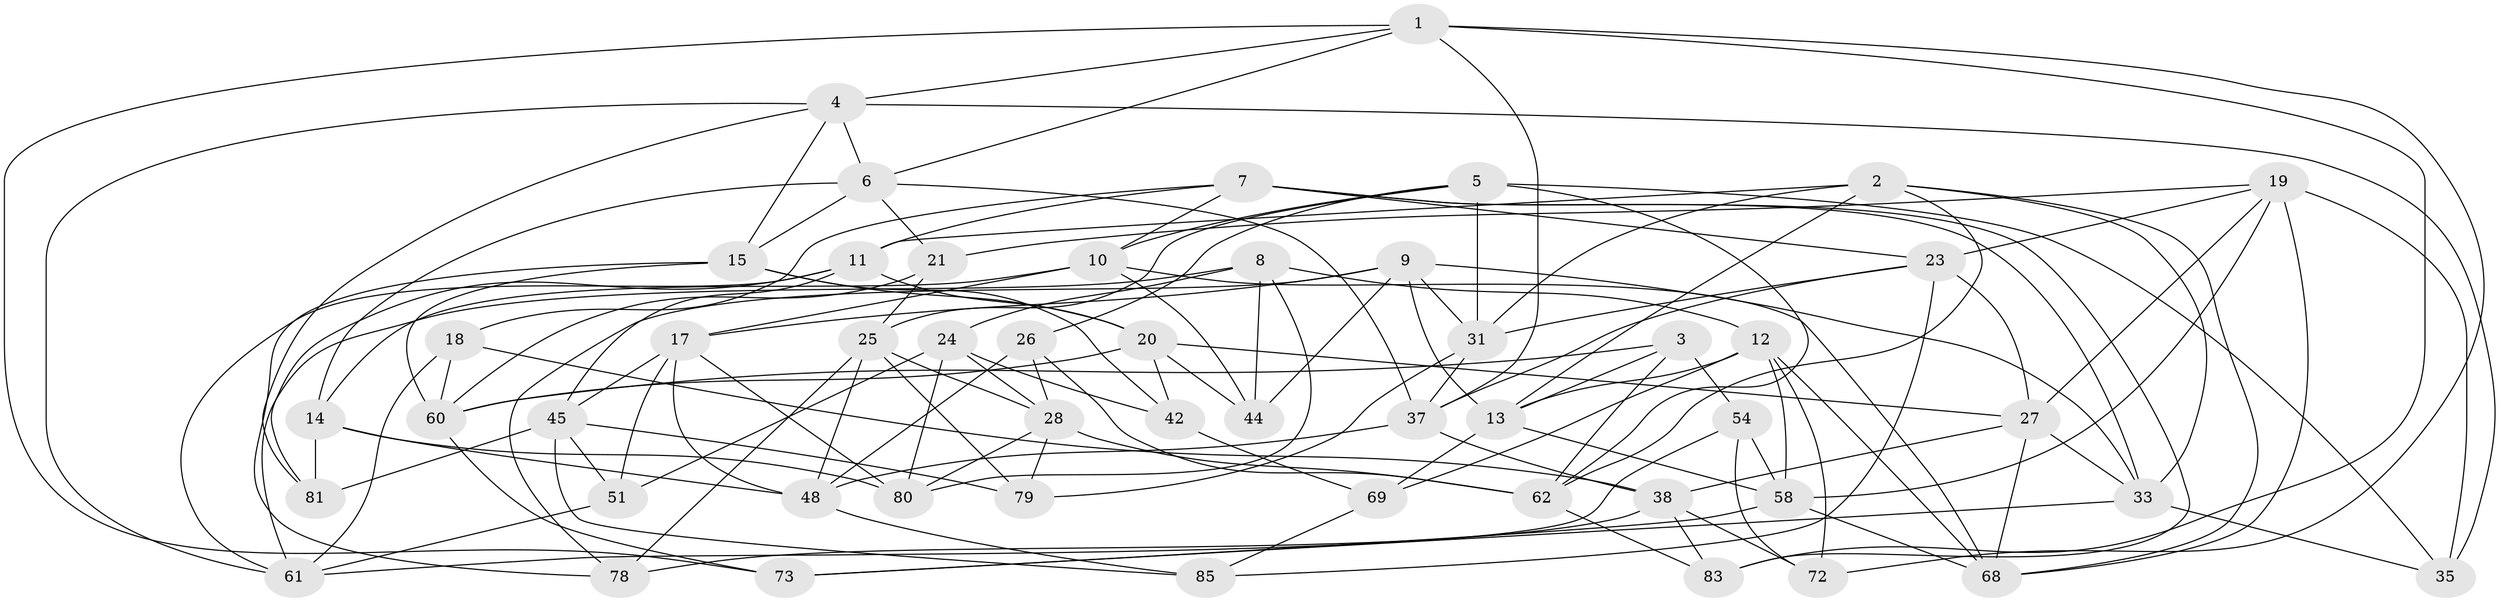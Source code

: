 // original degree distribution, {4: 1.0}
// Generated by graph-tools (version 1.1) at 2025/42/03/06/25 10:42:25]
// undirected, 51 vertices, 134 edges
graph export_dot {
graph [start="1"]
  node [color=gray90,style=filled];
  1 [super="+53"];
  2 [super="+77"];
  3;
  4 [super="+46"];
  5 [super="+50"];
  6 [super="+39"];
  7 [super="+22"];
  8 [super="+55"];
  9 [super="+43"];
  10 [super="+41"];
  11 [super="+16"];
  12 [super="+30"];
  13 [super="+59"];
  14 [super="+76"];
  15 [super="+40"];
  17 [super="+32"];
  18;
  19 [super="+29"];
  20 [super="+64"];
  21;
  23 [super="+57"];
  24 [super="+75"];
  25 [super="+34"];
  26;
  27 [super="+36"];
  28 [super="+67"];
  31 [super="+47"];
  33 [super="+56"];
  35;
  37 [super="+52"];
  38 [super="+70"];
  42;
  44;
  45 [super="+49"];
  48 [super="+66"];
  51;
  54;
  58 [super="+84"];
  60 [super="+71"];
  61 [super="+65"];
  62 [super="+63"];
  68 [super="+74"];
  69;
  72;
  73;
  78;
  79;
  80 [super="+82"];
  81;
  83;
  85;
  1 -- 72;
  1 -- 6;
  1 -- 4;
  1 -- 73;
  1 -- 83;
  1 -- 37;
  2 -- 33;
  2 -- 11;
  2 -- 31;
  2 -- 13;
  2 -- 62;
  2 -- 68;
  3 -- 54;
  3 -- 60;
  3 -- 62;
  3 -- 13;
  4 -- 6;
  4 -- 35;
  4 -- 81;
  4 -- 15;
  4 -- 61;
  5 -- 35;
  5 -- 26;
  5 -- 25;
  5 -- 10;
  5 -- 31;
  5 -- 62;
  6 -- 14;
  6 -- 21;
  6 -- 15;
  6 -- 37;
  7 -- 83;
  7 -- 10;
  7 -- 18;
  7 -- 23;
  7 -- 33;
  7 -- 11;
  8 -- 80;
  8 -- 12;
  8 -- 24 [weight=2];
  8 -- 44;
  8 -- 61;
  9 -- 44;
  9 -- 78;
  9 -- 17;
  9 -- 13;
  9 -- 33;
  9 -- 31;
  10 -- 68;
  10 -- 14;
  10 -- 17;
  10 -- 44;
  11 -- 81;
  11 -- 20;
  11 -- 45;
  11 -- 61;
  12 -- 72;
  12 -- 69;
  12 -- 13;
  12 -- 68;
  12 -- 58;
  13 -- 58;
  13 -- 69;
  14 -- 80 [weight=2];
  14 -- 81;
  14 -- 48;
  15 -- 42;
  15 -- 78;
  15 -- 60;
  15 -- 20;
  17 -- 51;
  17 -- 48;
  17 -- 45;
  17 -- 80;
  18 -- 61;
  18 -- 60;
  18 -- 38;
  19 -- 58;
  19 -- 23;
  19 -- 35;
  19 -- 27;
  19 -- 21;
  19 -- 68;
  20 -- 27;
  20 -- 60;
  20 -- 42;
  20 -- 44;
  21 -- 60;
  21 -- 25;
  23 -- 37;
  23 -- 85;
  23 -- 31;
  23 -- 27;
  24 -- 28;
  24 -- 80;
  24 -- 42;
  24 -- 51;
  25 -- 78;
  25 -- 79;
  25 -- 28;
  25 -- 48;
  26 -- 48;
  26 -- 28;
  26 -- 62;
  27 -- 33;
  27 -- 68;
  27 -- 38;
  28 -- 79;
  28 -- 62;
  28 -- 80;
  31 -- 37;
  31 -- 79;
  33 -- 35;
  33 -- 73;
  37 -- 48;
  37 -- 38;
  38 -- 78;
  38 -- 83;
  38 -- 72;
  42 -- 69;
  45 -- 51;
  45 -- 85;
  45 -- 79;
  45 -- 81;
  48 -- 85;
  51 -- 61;
  54 -- 58;
  54 -- 72;
  54 -- 61;
  58 -- 68;
  58 -- 73;
  60 -- 73;
  62 -- 83;
  69 -- 85;
}
